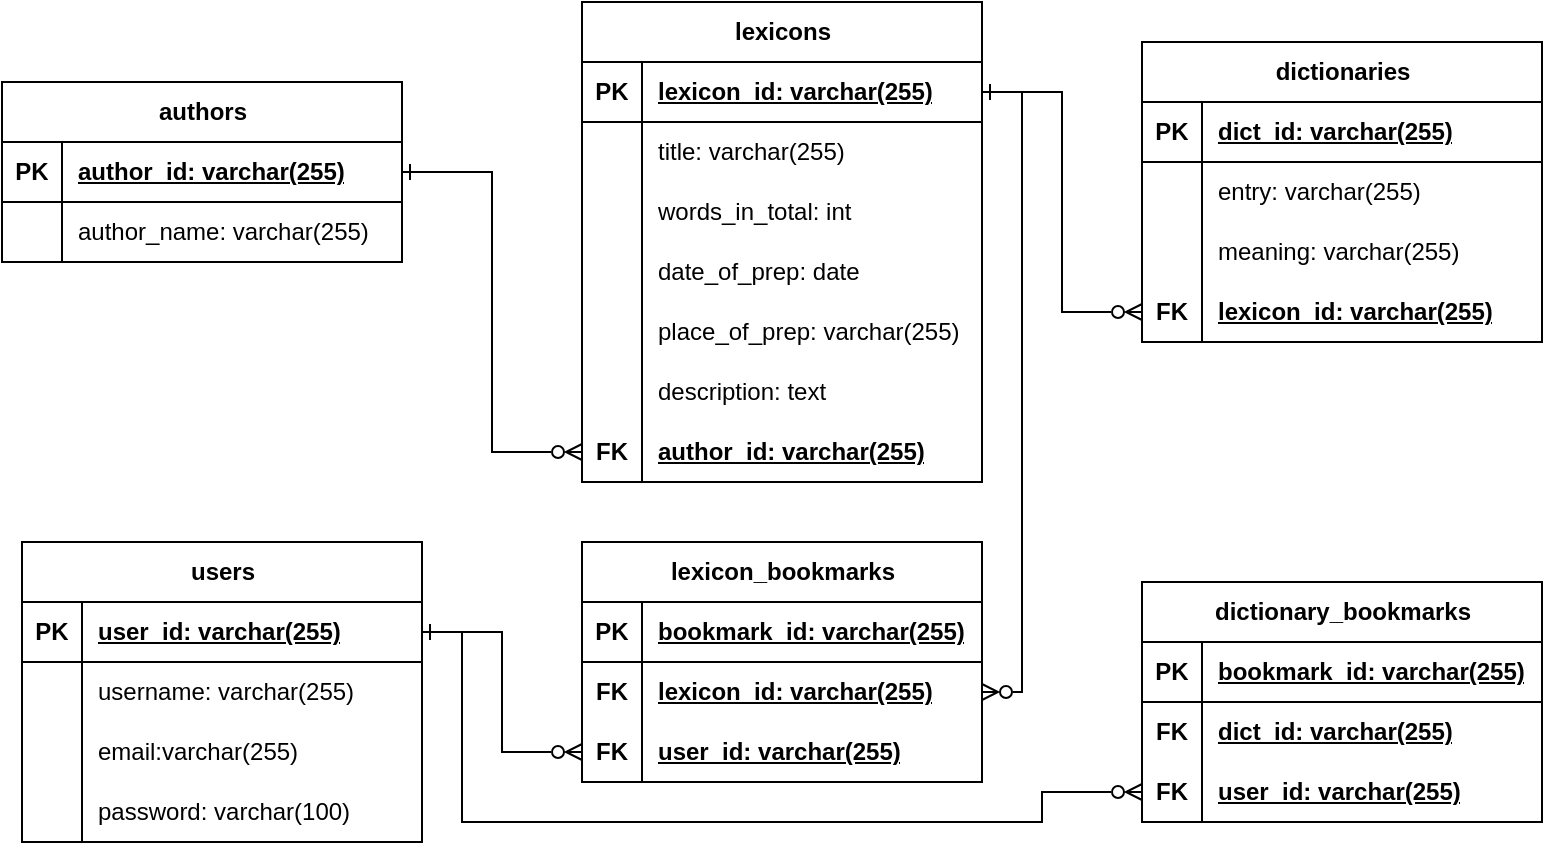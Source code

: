 <mxfile version="28.2.7">
  <diagram name="Page-1" id="uYg0fllvs_1tVPiMOKs2">
    <mxGraphModel dx="732" dy="550" grid="1" gridSize="10" guides="1" tooltips="1" connect="1" arrows="1" fold="1" page="1" pageScale="1" pageWidth="850" pageHeight="1100" math="0" shadow="0">
      <root>
        <mxCell id="0" />
        <mxCell id="1" parent="0" />
        <mxCell id="29PQmp10-y-F3QRtSfok-1" value="users" style="shape=table;startSize=30;container=1;collapsible=1;childLayout=tableLayout;fixedRows=1;rowLines=0;fontStyle=1;align=center;resizeLast=1;html=1;" parent="1" vertex="1">
          <mxGeometry x="50" y="340" width="200" height="150" as="geometry" />
        </mxCell>
        <mxCell id="29PQmp10-y-F3QRtSfok-2" value="" style="shape=tableRow;horizontal=0;startSize=0;swimlaneHead=0;swimlaneBody=0;fillColor=none;collapsible=0;dropTarget=0;points=[[0,0.5],[1,0.5]];portConstraint=eastwest;top=0;left=0;right=0;bottom=1;" parent="29PQmp10-y-F3QRtSfok-1" vertex="1">
          <mxGeometry y="30" width="200" height="30" as="geometry" />
        </mxCell>
        <mxCell id="29PQmp10-y-F3QRtSfok-3" value="PK" style="shape=partialRectangle;connectable=0;fillColor=none;top=0;left=0;bottom=0;right=0;fontStyle=1;overflow=hidden;whiteSpace=wrap;html=1;" parent="29PQmp10-y-F3QRtSfok-2" vertex="1">
          <mxGeometry width="30" height="30" as="geometry">
            <mxRectangle width="30" height="30" as="alternateBounds" />
          </mxGeometry>
        </mxCell>
        <mxCell id="29PQmp10-y-F3QRtSfok-4" value="user_id: varchar(255)" style="shape=partialRectangle;connectable=0;fillColor=none;top=0;left=0;bottom=0;right=0;align=left;spacingLeft=6;fontStyle=5;overflow=hidden;whiteSpace=wrap;html=1;" parent="29PQmp10-y-F3QRtSfok-2" vertex="1">
          <mxGeometry x="30" width="170" height="30" as="geometry">
            <mxRectangle width="170" height="30" as="alternateBounds" />
          </mxGeometry>
        </mxCell>
        <mxCell id="29PQmp10-y-F3QRtSfok-5" value="" style="shape=tableRow;horizontal=0;startSize=0;swimlaneHead=0;swimlaneBody=0;fillColor=none;collapsible=0;dropTarget=0;points=[[0,0.5],[1,0.5]];portConstraint=eastwest;top=0;left=0;right=0;bottom=0;" parent="29PQmp10-y-F3QRtSfok-1" vertex="1">
          <mxGeometry y="60" width="200" height="30" as="geometry" />
        </mxCell>
        <mxCell id="29PQmp10-y-F3QRtSfok-6" value="" style="shape=partialRectangle;connectable=0;fillColor=none;top=0;left=0;bottom=0;right=0;editable=1;overflow=hidden;whiteSpace=wrap;html=1;" parent="29PQmp10-y-F3QRtSfok-5" vertex="1">
          <mxGeometry width="30" height="30" as="geometry">
            <mxRectangle width="30" height="30" as="alternateBounds" />
          </mxGeometry>
        </mxCell>
        <mxCell id="29PQmp10-y-F3QRtSfok-7" value="username: varchar(255)" style="shape=partialRectangle;connectable=0;fillColor=none;top=0;left=0;bottom=0;right=0;align=left;spacingLeft=6;overflow=hidden;whiteSpace=wrap;html=1;" parent="29PQmp10-y-F3QRtSfok-5" vertex="1">
          <mxGeometry x="30" width="170" height="30" as="geometry">
            <mxRectangle width="170" height="30" as="alternateBounds" />
          </mxGeometry>
        </mxCell>
        <mxCell id="29PQmp10-y-F3QRtSfok-8" value="" style="shape=tableRow;horizontal=0;startSize=0;swimlaneHead=0;swimlaneBody=0;fillColor=none;collapsible=0;dropTarget=0;points=[[0,0.5],[1,0.5]];portConstraint=eastwest;top=0;left=0;right=0;bottom=0;" parent="29PQmp10-y-F3QRtSfok-1" vertex="1">
          <mxGeometry y="90" width="200" height="30" as="geometry" />
        </mxCell>
        <mxCell id="29PQmp10-y-F3QRtSfok-9" value="" style="shape=partialRectangle;connectable=0;fillColor=none;top=0;left=0;bottom=0;right=0;editable=1;overflow=hidden;whiteSpace=wrap;html=1;" parent="29PQmp10-y-F3QRtSfok-8" vertex="1">
          <mxGeometry width="30" height="30" as="geometry">
            <mxRectangle width="30" height="30" as="alternateBounds" />
          </mxGeometry>
        </mxCell>
        <mxCell id="29PQmp10-y-F3QRtSfok-10" value="email:varchar(255)" style="shape=partialRectangle;connectable=0;fillColor=none;top=0;left=0;bottom=0;right=0;align=left;spacingLeft=6;overflow=hidden;whiteSpace=wrap;html=1;" parent="29PQmp10-y-F3QRtSfok-8" vertex="1">
          <mxGeometry x="30" width="170" height="30" as="geometry">
            <mxRectangle width="170" height="30" as="alternateBounds" />
          </mxGeometry>
        </mxCell>
        <mxCell id="29PQmp10-y-F3QRtSfok-11" value="" style="shape=tableRow;horizontal=0;startSize=0;swimlaneHead=0;swimlaneBody=0;fillColor=none;collapsible=0;dropTarget=0;points=[[0,0.5],[1,0.5]];portConstraint=eastwest;top=0;left=0;right=0;bottom=0;" parent="29PQmp10-y-F3QRtSfok-1" vertex="1">
          <mxGeometry y="120" width="200" height="30" as="geometry" />
        </mxCell>
        <mxCell id="29PQmp10-y-F3QRtSfok-12" value="" style="shape=partialRectangle;connectable=0;fillColor=none;top=0;left=0;bottom=0;right=0;editable=1;overflow=hidden;whiteSpace=wrap;html=1;" parent="29PQmp10-y-F3QRtSfok-11" vertex="1">
          <mxGeometry width="30" height="30" as="geometry">
            <mxRectangle width="30" height="30" as="alternateBounds" />
          </mxGeometry>
        </mxCell>
        <mxCell id="29PQmp10-y-F3QRtSfok-13" value="password: varchar(100)" style="shape=partialRectangle;connectable=0;fillColor=none;top=0;left=0;bottom=0;right=0;align=left;spacingLeft=6;overflow=hidden;whiteSpace=wrap;html=1;" parent="29PQmp10-y-F3QRtSfok-11" vertex="1">
          <mxGeometry x="30" width="170" height="30" as="geometry">
            <mxRectangle width="170" height="30" as="alternateBounds" />
          </mxGeometry>
        </mxCell>
        <mxCell id="29PQmp10-y-F3QRtSfok-14" value="authors" style="shape=table;startSize=30;container=1;collapsible=1;childLayout=tableLayout;fixedRows=1;rowLines=0;fontStyle=1;align=center;resizeLast=1;html=1;" parent="1" vertex="1">
          <mxGeometry x="40" y="110" width="200" height="90" as="geometry" />
        </mxCell>
        <mxCell id="29PQmp10-y-F3QRtSfok-15" value="" style="shape=tableRow;horizontal=0;startSize=0;swimlaneHead=0;swimlaneBody=0;fillColor=none;collapsible=0;dropTarget=0;points=[[0,0.5],[1,0.5]];portConstraint=eastwest;top=0;left=0;right=0;bottom=1;" parent="29PQmp10-y-F3QRtSfok-14" vertex="1">
          <mxGeometry y="30" width="200" height="30" as="geometry" />
        </mxCell>
        <mxCell id="29PQmp10-y-F3QRtSfok-16" value="PK" style="shape=partialRectangle;connectable=0;fillColor=none;top=0;left=0;bottom=0;right=0;fontStyle=1;overflow=hidden;whiteSpace=wrap;html=1;" parent="29PQmp10-y-F3QRtSfok-15" vertex="1">
          <mxGeometry width="30" height="30" as="geometry">
            <mxRectangle width="30" height="30" as="alternateBounds" />
          </mxGeometry>
        </mxCell>
        <mxCell id="29PQmp10-y-F3QRtSfok-17" value="author_id: varchar(255)" style="shape=partialRectangle;connectable=0;fillColor=none;top=0;left=0;bottom=0;right=0;align=left;spacingLeft=6;fontStyle=5;overflow=hidden;whiteSpace=wrap;html=1;" parent="29PQmp10-y-F3QRtSfok-15" vertex="1">
          <mxGeometry x="30" width="170" height="30" as="geometry">
            <mxRectangle width="170" height="30" as="alternateBounds" />
          </mxGeometry>
        </mxCell>
        <mxCell id="29PQmp10-y-F3QRtSfok-18" value="" style="shape=tableRow;horizontal=0;startSize=0;swimlaneHead=0;swimlaneBody=0;fillColor=none;collapsible=0;dropTarget=0;points=[[0,0.5],[1,0.5]];portConstraint=eastwest;top=0;left=0;right=0;bottom=0;" parent="29PQmp10-y-F3QRtSfok-14" vertex="1">
          <mxGeometry y="60" width="200" height="30" as="geometry" />
        </mxCell>
        <mxCell id="29PQmp10-y-F3QRtSfok-19" value="" style="shape=partialRectangle;connectable=0;fillColor=none;top=0;left=0;bottom=0;right=0;editable=1;overflow=hidden;whiteSpace=wrap;html=1;" parent="29PQmp10-y-F3QRtSfok-18" vertex="1">
          <mxGeometry width="30" height="30" as="geometry">
            <mxRectangle width="30" height="30" as="alternateBounds" />
          </mxGeometry>
        </mxCell>
        <mxCell id="29PQmp10-y-F3QRtSfok-20" value="author_name: varchar(255)" style="shape=partialRectangle;connectable=0;fillColor=none;top=0;left=0;bottom=0;right=0;align=left;spacingLeft=6;overflow=hidden;whiteSpace=wrap;html=1;" parent="29PQmp10-y-F3QRtSfok-18" vertex="1">
          <mxGeometry x="30" width="170" height="30" as="geometry">
            <mxRectangle width="170" height="30" as="alternateBounds" />
          </mxGeometry>
        </mxCell>
        <mxCell id="29PQmp10-y-F3QRtSfok-27" value="lexicons" style="shape=table;startSize=30;container=1;collapsible=1;childLayout=tableLayout;fixedRows=1;rowLines=0;fontStyle=1;align=center;resizeLast=1;html=1;" parent="1" vertex="1">
          <mxGeometry x="330" y="70" width="200" height="240" as="geometry" />
        </mxCell>
        <mxCell id="29PQmp10-y-F3QRtSfok-28" value="" style="shape=tableRow;horizontal=0;startSize=0;swimlaneHead=0;swimlaneBody=0;fillColor=none;collapsible=0;dropTarget=0;points=[[0,0.5],[1,0.5]];portConstraint=eastwest;top=0;left=0;right=0;bottom=1;" parent="29PQmp10-y-F3QRtSfok-27" vertex="1">
          <mxGeometry y="30" width="200" height="30" as="geometry" />
        </mxCell>
        <mxCell id="29PQmp10-y-F3QRtSfok-29" value="PK" style="shape=partialRectangle;connectable=0;fillColor=none;top=0;left=0;bottom=0;right=0;fontStyle=1;overflow=hidden;whiteSpace=wrap;html=1;" parent="29PQmp10-y-F3QRtSfok-28" vertex="1">
          <mxGeometry width="30" height="30" as="geometry">
            <mxRectangle width="30" height="30" as="alternateBounds" />
          </mxGeometry>
        </mxCell>
        <mxCell id="29PQmp10-y-F3QRtSfok-30" value="lexicon_id: varchar(255)" style="shape=partialRectangle;connectable=0;fillColor=none;top=0;left=0;bottom=0;right=0;align=left;spacingLeft=6;fontStyle=5;overflow=hidden;whiteSpace=wrap;html=1;" parent="29PQmp10-y-F3QRtSfok-28" vertex="1">
          <mxGeometry x="30" width="170" height="30" as="geometry">
            <mxRectangle width="170" height="30" as="alternateBounds" />
          </mxGeometry>
        </mxCell>
        <mxCell id="29PQmp10-y-F3QRtSfok-31" value="" style="shape=tableRow;horizontal=0;startSize=0;swimlaneHead=0;swimlaneBody=0;fillColor=none;collapsible=0;dropTarget=0;points=[[0,0.5],[1,0.5]];portConstraint=eastwest;top=0;left=0;right=0;bottom=0;" parent="29PQmp10-y-F3QRtSfok-27" vertex="1">
          <mxGeometry y="60" width="200" height="30" as="geometry" />
        </mxCell>
        <mxCell id="29PQmp10-y-F3QRtSfok-32" value="" style="shape=partialRectangle;connectable=0;fillColor=none;top=0;left=0;bottom=0;right=0;editable=1;overflow=hidden;whiteSpace=wrap;html=1;" parent="29PQmp10-y-F3QRtSfok-31" vertex="1">
          <mxGeometry width="30" height="30" as="geometry">
            <mxRectangle width="30" height="30" as="alternateBounds" />
          </mxGeometry>
        </mxCell>
        <mxCell id="29PQmp10-y-F3QRtSfok-33" value="title: varchar(255)" style="shape=partialRectangle;connectable=0;fillColor=none;top=0;left=0;bottom=0;right=0;align=left;spacingLeft=6;overflow=hidden;whiteSpace=wrap;html=1;" parent="29PQmp10-y-F3QRtSfok-31" vertex="1">
          <mxGeometry x="30" width="170" height="30" as="geometry">
            <mxRectangle width="170" height="30" as="alternateBounds" />
          </mxGeometry>
        </mxCell>
        <mxCell id="29PQmp10-y-F3QRtSfok-34" value="" style="shape=tableRow;horizontal=0;startSize=0;swimlaneHead=0;swimlaneBody=0;fillColor=none;collapsible=0;dropTarget=0;points=[[0,0.5],[1,0.5]];portConstraint=eastwest;top=0;left=0;right=0;bottom=0;" parent="29PQmp10-y-F3QRtSfok-27" vertex="1">
          <mxGeometry y="90" width="200" height="30" as="geometry" />
        </mxCell>
        <mxCell id="29PQmp10-y-F3QRtSfok-35" value="" style="shape=partialRectangle;connectable=0;fillColor=none;top=0;left=0;bottom=0;right=0;editable=1;overflow=hidden;whiteSpace=wrap;html=1;" parent="29PQmp10-y-F3QRtSfok-34" vertex="1">
          <mxGeometry width="30" height="30" as="geometry">
            <mxRectangle width="30" height="30" as="alternateBounds" />
          </mxGeometry>
        </mxCell>
        <mxCell id="29PQmp10-y-F3QRtSfok-36" value="words_in_total: int" style="shape=partialRectangle;connectable=0;fillColor=none;top=0;left=0;bottom=0;right=0;align=left;spacingLeft=6;overflow=hidden;whiteSpace=wrap;html=1;" parent="29PQmp10-y-F3QRtSfok-34" vertex="1">
          <mxGeometry x="30" width="170" height="30" as="geometry">
            <mxRectangle width="170" height="30" as="alternateBounds" />
          </mxGeometry>
        </mxCell>
        <mxCell id="29PQmp10-y-F3QRtSfok-37" value="" style="shape=tableRow;horizontal=0;startSize=0;swimlaneHead=0;swimlaneBody=0;fillColor=none;collapsible=0;dropTarget=0;points=[[0,0.5],[1,0.5]];portConstraint=eastwest;top=0;left=0;right=0;bottom=0;" parent="29PQmp10-y-F3QRtSfok-27" vertex="1">
          <mxGeometry y="120" width="200" height="30" as="geometry" />
        </mxCell>
        <mxCell id="29PQmp10-y-F3QRtSfok-38" value="" style="shape=partialRectangle;connectable=0;fillColor=none;top=0;left=0;bottom=0;right=0;editable=1;overflow=hidden;whiteSpace=wrap;html=1;" parent="29PQmp10-y-F3QRtSfok-37" vertex="1">
          <mxGeometry width="30" height="30" as="geometry">
            <mxRectangle width="30" height="30" as="alternateBounds" />
          </mxGeometry>
        </mxCell>
        <mxCell id="29PQmp10-y-F3QRtSfok-39" value="date_of_prep: date" style="shape=partialRectangle;connectable=0;fillColor=none;top=0;left=0;bottom=0;right=0;align=left;spacingLeft=6;overflow=hidden;whiteSpace=wrap;html=1;" parent="29PQmp10-y-F3QRtSfok-37" vertex="1">
          <mxGeometry x="30" width="170" height="30" as="geometry">
            <mxRectangle width="170" height="30" as="alternateBounds" />
          </mxGeometry>
        </mxCell>
        <mxCell id="29PQmp10-y-F3QRtSfok-40" style="shape=tableRow;horizontal=0;startSize=0;swimlaneHead=0;swimlaneBody=0;fillColor=none;collapsible=0;dropTarget=0;points=[[0,0.5],[1,0.5]];portConstraint=eastwest;top=0;left=0;right=0;bottom=0;" parent="29PQmp10-y-F3QRtSfok-27" vertex="1">
          <mxGeometry y="150" width="200" height="30" as="geometry" />
        </mxCell>
        <mxCell id="29PQmp10-y-F3QRtSfok-41" style="shape=partialRectangle;connectable=0;fillColor=none;top=0;left=0;bottom=0;right=0;editable=1;overflow=hidden;whiteSpace=wrap;html=1;" parent="29PQmp10-y-F3QRtSfok-40" vertex="1">
          <mxGeometry width="30" height="30" as="geometry">
            <mxRectangle width="30" height="30" as="alternateBounds" />
          </mxGeometry>
        </mxCell>
        <mxCell id="29PQmp10-y-F3QRtSfok-42" value="place_of_prep: varchar(255)" style="shape=partialRectangle;connectable=0;fillColor=none;top=0;left=0;bottom=0;right=0;align=left;spacingLeft=6;overflow=hidden;whiteSpace=wrap;html=1;" parent="29PQmp10-y-F3QRtSfok-40" vertex="1">
          <mxGeometry x="30" width="170" height="30" as="geometry">
            <mxRectangle width="170" height="30" as="alternateBounds" />
          </mxGeometry>
        </mxCell>
        <mxCell id="4zpst2MDF603KDhvP8NI-1" style="shape=tableRow;horizontal=0;startSize=0;swimlaneHead=0;swimlaneBody=0;fillColor=none;collapsible=0;dropTarget=0;points=[[0,0.5],[1,0.5]];portConstraint=eastwest;top=0;left=0;right=0;bottom=0;" parent="29PQmp10-y-F3QRtSfok-27" vertex="1">
          <mxGeometry y="180" width="200" height="30" as="geometry" />
        </mxCell>
        <mxCell id="4zpst2MDF603KDhvP8NI-2" style="shape=partialRectangle;connectable=0;fillColor=none;top=0;left=0;bottom=0;right=0;editable=1;overflow=hidden;whiteSpace=wrap;html=1;" parent="4zpst2MDF603KDhvP8NI-1" vertex="1">
          <mxGeometry width="30" height="30" as="geometry">
            <mxRectangle width="30" height="30" as="alternateBounds" />
          </mxGeometry>
        </mxCell>
        <mxCell id="4zpst2MDF603KDhvP8NI-3" value="description: text" style="shape=partialRectangle;connectable=0;fillColor=none;top=0;left=0;bottom=0;right=0;align=left;spacingLeft=6;overflow=hidden;whiteSpace=wrap;html=1;" parent="4zpst2MDF603KDhvP8NI-1" vertex="1">
          <mxGeometry x="30" width="170" height="30" as="geometry">
            <mxRectangle width="170" height="30" as="alternateBounds" />
          </mxGeometry>
        </mxCell>
        <mxCell id="29PQmp10-y-F3QRtSfok-43" style="shape=tableRow;horizontal=0;startSize=0;swimlaneHead=0;swimlaneBody=0;fillColor=none;collapsible=0;dropTarget=0;points=[[0,0.5],[1,0.5]];portConstraint=eastwest;top=0;left=0;right=0;bottom=0;" parent="29PQmp10-y-F3QRtSfok-27" vertex="1">
          <mxGeometry y="210" width="200" height="30" as="geometry" />
        </mxCell>
        <mxCell id="29PQmp10-y-F3QRtSfok-44" value="&lt;b&gt;FK&lt;/b&gt;" style="shape=partialRectangle;connectable=0;fillColor=none;top=0;left=0;bottom=0;right=0;editable=1;overflow=hidden;whiteSpace=wrap;html=1;" parent="29PQmp10-y-F3QRtSfok-43" vertex="1">
          <mxGeometry width="30" height="30" as="geometry">
            <mxRectangle width="30" height="30" as="alternateBounds" />
          </mxGeometry>
        </mxCell>
        <mxCell id="29PQmp10-y-F3QRtSfok-45" value="&lt;b&gt;&lt;u&gt;author_id: varchar(255)&lt;/u&gt;&lt;/b&gt;" style="shape=partialRectangle;connectable=0;fillColor=none;top=0;left=0;bottom=0;right=0;align=left;spacingLeft=6;overflow=hidden;whiteSpace=wrap;html=1;" parent="29PQmp10-y-F3QRtSfok-43" vertex="1">
          <mxGeometry x="30" width="170" height="30" as="geometry">
            <mxRectangle width="170" height="30" as="alternateBounds" />
          </mxGeometry>
        </mxCell>
        <mxCell id="29PQmp10-y-F3QRtSfok-65" value="dictionaries" style="shape=table;startSize=30;container=1;collapsible=1;childLayout=tableLayout;fixedRows=1;rowLines=0;fontStyle=1;align=center;resizeLast=1;html=1;" parent="1" vertex="1">
          <mxGeometry x="610" y="90" width="200" height="150" as="geometry" />
        </mxCell>
        <mxCell id="29PQmp10-y-F3QRtSfok-66" value="" style="shape=tableRow;horizontal=0;startSize=0;swimlaneHead=0;swimlaneBody=0;fillColor=none;collapsible=0;dropTarget=0;points=[[0,0.5],[1,0.5]];portConstraint=eastwest;top=0;left=0;right=0;bottom=1;" parent="29PQmp10-y-F3QRtSfok-65" vertex="1">
          <mxGeometry y="30" width="200" height="30" as="geometry" />
        </mxCell>
        <mxCell id="29PQmp10-y-F3QRtSfok-67" value="PK" style="shape=partialRectangle;connectable=0;fillColor=none;top=0;left=0;bottom=0;right=0;fontStyle=1;overflow=hidden;whiteSpace=wrap;html=1;" parent="29PQmp10-y-F3QRtSfok-66" vertex="1">
          <mxGeometry width="30" height="30" as="geometry">
            <mxRectangle width="30" height="30" as="alternateBounds" />
          </mxGeometry>
        </mxCell>
        <mxCell id="29PQmp10-y-F3QRtSfok-68" value="dict_id: varchar(255)" style="shape=partialRectangle;connectable=0;fillColor=none;top=0;left=0;bottom=0;right=0;align=left;spacingLeft=6;fontStyle=5;overflow=hidden;whiteSpace=wrap;html=1;" parent="29PQmp10-y-F3QRtSfok-66" vertex="1">
          <mxGeometry x="30" width="170" height="30" as="geometry">
            <mxRectangle width="170" height="30" as="alternateBounds" />
          </mxGeometry>
        </mxCell>
        <mxCell id="29PQmp10-y-F3QRtSfok-69" value="" style="shape=tableRow;horizontal=0;startSize=0;swimlaneHead=0;swimlaneBody=0;fillColor=none;collapsible=0;dropTarget=0;points=[[0,0.5],[1,0.5]];portConstraint=eastwest;top=0;left=0;right=0;bottom=0;" parent="29PQmp10-y-F3QRtSfok-65" vertex="1">
          <mxGeometry y="60" width="200" height="30" as="geometry" />
        </mxCell>
        <mxCell id="29PQmp10-y-F3QRtSfok-70" value="" style="shape=partialRectangle;connectable=0;fillColor=none;top=0;left=0;bottom=0;right=0;editable=1;overflow=hidden;whiteSpace=wrap;html=1;" parent="29PQmp10-y-F3QRtSfok-69" vertex="1">
          <mxGeometry width="30" height="30" as="geometry">
            <mxRectangle width="30" height="30" as="alternateBounds" />
          </mxGeometry>
        </mxCell>
        <mxCell id="29PQmp10-y-F3QRtSfok-71" value="entry: varchar(255)" style="shape=partialRectangle;connectable=0;fillColor=none;top=0;left=0;bottom=0;right=0;align=left;spacingLeft=6;overflow=hidden;whiteSpace=wrap;html=1;" parent="29PQmp10-y-F3QRtSfok-69" vertex="1">
          <mxGeometry x="30" width="170" height="30" as="geometry">
            <mxRectangle width="170" height="30" as="alternateBounds" />
          </mxGeometry>
        </mxCell>
        <mxCell id="29PQmp10-y-F3QRtSfok-72" value="" style="shape=tableRow;horizontal=0;startSize=0;swimlaneHead=0;swimlaneBody=0;fillColor=none;collapsible=0;dropTarget=0;points=[[0,0.5],[1,0.5]];portConstraint=eastwest;top=0;left=0;right=0;bottom=0;" parent="29PQmp10-y-F3QRtSfok-65" vertex="1">
          <mxGeometry y="90" width="200" height="30" as="geometry" />
        </mxCell>
        <mxCell id="29PQmp10-y-F3QRtSfok-73" value="" style="shape=partialRectangle;connectable=0;fillColor=none;top=0;left=0;bottom=0;right=0;editable=1;overflow=hidden;whiteSpace=wrap;html=1;" parent="29PQmp10-y-F3QRtSfok-72" vertex="1">
          <mxGeometry width="30" height="30" as="geometry">
            <mxRectangle width="30" height="30" as="alternateBounds" />
          </mxGeometry>
        </mxCell>
        <mxCell id="29PQmp10-y-F3QRtSfok-74" value="meaning: varchar(255)" style="shape=partialRectangle;connectable=0;fillColor=none;top=0;left=0;bottom=0;right=0;align=left;spacingLeft=6;overflow=hidden;whiteSpace=wrap;html=1;" parent="29PQmp10-y-F3QRtSfok-72" vertex="1">
          <mxGeometry x="30" width="170" height="30" as="geometry">
            <mxRectangle width="170" height="30" as="alternateBounds" />
          </mxGeometry>
        </mxCell>
        <mxCell id="29PQmp10-y-F3QRtSfok-81" style="shape=tableRow;horizontal=0;startSize=0;swimlaneHead=0;swimlaneBody=0;fillColor=none;collapsible=0;dropTarget=0;points=[[0,0.5],[1,0.5]];portConstraint=eastwest;top=0;left=0;right=0;bottom=0;" parent="29PQmp10-y-F3QRtSfok-65" vertex="1">
          <mxGeometry y="120" width="200" height="30" as="geometry" />
        </mxCell>
        <mxCell id="29PQmp10-y-F3QRtSfok-82" value="&lt;b&gt;FK&lt;/b&gt;" style="shape=partialRectangle;connectable=0;fillColor=none;top=0;left=0;bottom=0;right=0;editable=1;overflow=hidden;whiteSpace=wrap;html=1;" parent="29PQmp10-y-F3QRtSfok-81" vertex="1">
          <mxGeometry width="30" height="30" as="geometry">
            <mxRectangle width="30" height="30" as="alternateBounds" />
          </mxGeometry>
        </mxCell>
        <mxCell id="29PQmp10-y-F3QRtSfok-83" value="&lt;b&gt;&lt;u&gt;lexicon_id: varchar(255)&lt;/u&gt;&lt;/b&gt;" style="shape=partialRectangle;connectable=0;fillColor=none;top=0;left=0;bottom=0;right=0;align=left;spacingLeft=6;overflow=hidden;whiteSpace=wrap;html=1;" parent="29PQmp10-y-F3QRtSfok-81" vertex="1">
          <mxGeometry x="30" width="170" height="30" as="geometry">
            <mxRectangle width="170" height="30" as="alternateBounds" />
          </mxGeometry>
        </mxCell>
        <mxCell id="29PQmp10-y-F3QRtSfok-87" value="lexicon_bookmarks" style="shape=table;startSize=30;container=1;collapsible=1;childLayout=tableLayout;fixedRows=1;rowLines=0;fontStyle=1;align=center;resizeLast=1;html=1;" parent="1" vertex="1">
          <mxGeometry x="330" y="340" width="200" height="120" as="geometry" />
        </mxCell>
        <mxCell id="29PQmp10-y-F3QRtSfok-88" value="" style="shape=tableRow;horizontal=0;startSize=0;swimlaneHead=0;swimlaneBody=0;fillColor=none;collapsible=0;dropTarget=0;points=[[0,0.5],[1,0.5]];portConstraint=eastwest;top=0;left=0;right=0;bottom=1;" parent="29PQmp10-y-F3QRtSfok-87" vertex="1">
          <mxGeometry y="30" width="200" height="30" as="geometry" />
        </mxCell>
        <mxCell id="29PQmp10-y-F3QRtSfok-89" value="PK" style="shape=partialRectangle;connectable=0;fillColor=none;top=0;left=0;bottom=0;right=0;fontStyle=1;overflow=hidden;whiteSpace=wrap;html=1;" parent="29PQmp10-y-F3QRtSfok-88" vertex="1">
          <mxGeometry width="30" height="30" as="geometry">
            <mxRectangle width="30" height="30" as="alternateBounds" />
          </mxGeometry>
        </mxCell>
        <mxCell id="29PQmp10-y-F3QRtSfok-90" value="bookmark_id: varchar(255)" style="shape=partialRectangle;connectable=0;fillColor=none;top=0;left=0;bottom=0;right=0;align=left;spacingLeft=6;fontStyle=5;overflow=hidden;whiteSpace=wrap;html=1;" parent="29PQmp10-y-F3QRtSfok-88" vertex="1">
          <mxGeometry x="30" width="170" height="30" as="geometry">
            <mxRectangle width="170" height="30" as="alternateBounds" />
          </mxGeometry>
        </mxCell>
        <mxCell id="29PQmp10-y-F3QRtSfok-97" style="shape=tableRow;horizontal=0;startSize=0;swimlaneHead=0;swimlaneBody=0;fillColor=none;collapsible=0;dropTarget=0;points=[[0,0.5],[1,0.5]];portConstraint=eastwest;top=0;left=0;right=0;bottom=0;" parent="29PQmp10-y-F3QRtSfok-87" vertex="1">
          <mxGeometry y="60" width="200" height="30" as="geometry" />
        </mxCell>
        <mxCell id="29PQmp10-y-F3QRtSfok-98" value="&lt;b&gt;FK&lt;/b&gt;" style="shape=partialRectangle;connectable=0;fillColor=none;top=0;left=0;bottom=0;right=0;editable=1;overflow=hidden;whiteSpace=wrap;html=1;" parent="29PQmp10-y-F3QRtSfok-97" vertex="1">
          <mxGeometry width="30" height="30" as="geometry">
            <mxRectangle width="30" height="30" as="alternateBounds" />
          </mxGeometry>
        </mxCell>
        <mxCell id="29PQmp10-y-F3QRtSfok-99" value="&lt;b&gt;&lt;u&gt;lexicon_id: varchar(255)&lt;/u&gt;&lt;/b&gt;" style="shape=partialRectangle;connectable=0;fillColor=none;top=0;left=0;bottom=0;right=0;align=left;spacingLeft=6;overflow=hidden;whiteSpace=wrap;html=1;" parent="29PQmp10-y-F3QRtSfok-97" vertex="1">
          <mxGeometry x="30" width="170" height="30" as="geometry">
            <mxRectangle width="170" height="30" as="alternateBounds" />
          </mxGeometry>
        </mxCell>
        <mxCell id="F0DRT_y3EooDZ-XXtAa5-1" style="shape=tableRow;horizontal=0;startSize=0;swimlaneHead=0;swimlaneBody=0;fillColor=none;collapsible=0;dropTarget=0;points=[[0,0.5],[1,0.5]];portConstraint=eastwest;top=0;left=0;right=0;bottom=0;" parent="29PQmp10-y-F3QRtSfok-87" vertex="1">
          <mxGeometry y="90" width="200" height="30" as="geometry" />
        </mxCell>
        <mxCell id="F0DRT_y3EooDZ-XXtAa5-2" value="&lt;b&gt;FK&lt;/b&gt;" style="shape=partialRectangle;connectable=0;fillColor=none;top=0;left=0;bottom=0;right=0;editable=1;overflow=hidden;whiteSpace=wrap;html=1;" parent="F0DRT_y3EooDZ-XXtAa5-1" vertex="1">
          <mxGeometry width="30" height="30" as="geometry">
            <mxRectangle width="30" height="30" as="alternateBounds" />
          </mxGeometry>
        </mxCell>
        <mxCell id="F0DRT_y3EooDZ-XXtAa5-3" value="&lt;b&gt;&lt;u&gt;user_id: varchar(255)&lt;/u&gt;&lt;/b&gt;" style="shape=partialRectangle;connectable=0;fillColor=none;top=0;left=0;bottom=0;right=0;align=left;spacingLeft=6;overflow=hidden;whiteSpace=wrap;html=1;" parent="F0DRT_y3EooDZ-XXtAa5-1" vertex="1">
          <mxGeometry x="30" width="170" height="30" as="geometry">
            <mxRectangle width="170" height="30" as="alternateBounds" />
          </mxGeometry>
        </mxCell>
        <mxCell id="F0DRT_y3EooDZ-XXtAa5-4" style="edgeStyle=orthogonalEdgeStyle;rounded=0;orthogonalLoop=1;jettySize=auto;html=1;exitX=1;exitY=0.5;exitDx=0;exitDy=0;entryX=0;entryY=0.5;entryDx=0;entryDy=0;endArrow=ERzeroToMany;endFill=0;startArrow=ERone;startFill=0;" parent="1" source="29PQmp10-y-F3QRtSfok-15" target="29PQmp10-y-F3QRtSfok-43" edge="1">
          <mxGeometry relative="1" as="geometry" />
        </mxCell>
        <mxCell id="F0DRT_y3EooDZ-XXtAa5-5" style="edgeStyle=orthogonalEdgeStyle;rounded=0;orthogonalLoop=1;jettySize=auto;html=1;exitX=1;exitY=0.5;exitDx=0;exitDy=0;entryX=0;entryY=0.5;entryDx=0;entryDy=0;startArrow=ERone;startFill=0;endArrow=ERzeroToMany;endFill=0;" parent="1" source="29PQmp10-y-F3QRtSfok-28" target="29PQmp10-y-F3QRtSfok-81" edge="1">
          <mxGeometry relative="1" as="geometry" />
        </mxCell>
        <mxCell id="F0DRT_y3EooDZ-XXtAa5-6" style="edgeStyle=orthogonalEdgeStyle;rounded=0;orthogonalLoop=1;jettySize=auto;html=1;exitX=1;exitY=0.5;exitDx=0;exitDy=0;entryX=1;entryY=0.5;entryDx=0;entryDy=0;endArrow=ERzeroToMany;endFill=0;startArrow=ERone;startFill=0;" parent="1" source="29PQmp10-y-F3QRtSfok-28" target="29PQmp10-y-F3QRtSfok-97" edge="1">
          <mxGeometry relative="1" as="geometry" />
        </mxCell>
        <mxCell id="F0DRT_y3EooDZ-XXtAa5-7" style="edgeStyle=orthogonalEdgeStyle;rounded=0;orthogonalLoop=1;jettySize=auto;html=1;exitX=1;exitY=0.5;exitDx=0;exitDy=0;entryX=0;entryY=0.5;entryDx=0;entryDy=0;startArrow=ERone;startFill=0;endArrow=ERzeroToMany;endFill=0;" parent="1" source="29PQmp10-y-F3QRtSfok-2" target="F0DRT_y3EooDZ-XXtAa5-1" edge="1">
          <mxGeometry relative="1" as="geometry" />
        </mxCell>
        <mxCell id="F0DRT_y3EooDZ-XXtAa5-8" value="dictionary_bookmarks" style="shape=table;startSize=30;container=1;collapsible=1;childLayout=tableLayout;fixedRows=1;rowLines=0;fontStyle=1;align=center;resizeLast=1;html=1;" parent="1" vertex="1">
          <mxGeometry x="610" y="360" width="200" height="120" as="geometry" />
        </mxCell>
        <mxCell id="F0DRT_y3EooDZ-XXtAa5-9" value="" style="shape=tableRow;horizontal=0;startSize=0;swimlaneHead=0;swimlaneBody=0;fillColor=none;collapsible=0;dropTarget=0;points=[[0,0.5],[1,0.5]];portConstraint=eastwest;top=0;left=0;right=0;bottom=1;" parent="F0DRT_y3EooDZ-XXtAa5-8" vertex="1">
          <mxGeometry y="30" width="200" height="30" as="geometry" />
        </mxCell>
        <mxCell id="F0DRT_y3EooDZ-XXtAa5-10" value="PK" style="shape=partialRectangle;connectable=0;fillColor=none;top=0;left=0;bottom=0;right=0;fontStyle=1;overflow=hidden;whiteSpace=wrap;html=1;" parent="F0DRT_y3EooDZ-XXtAa5-9" vertex="1">
          <mxGeometry width="30" height="30" as="geometry">
            <mxRectangle width="30" height="30" as="alternateBounds" />
          </mxGeometry>
        </mxCell>
        <mxCell id="F0DRT_y3EooDZ-XXtAa5-11" value="bookmark_id: varchar(255)" style="shape=partialRectangle;connectable=0;fillColor=none;top=0;left=0;bottom=0;right=0;align=left;spacingLeft=6;fontStyle=5;overflow=hidden;whiteSpace=wrap;html=1;" parent="F0DRT_y3EooDZ-XXtAa5-9" vertex="1">
          <mxGeometry x="30" width="170" height="30" as="geometry">
            <mxRectangle width="170" height="30" as="alternateBounds" />
          </mxGeometry>
        </mxCell>
        <mxCell id="F0DRT_y3EooDZ-XXtAa5-12" style="shape=tableRow;horizontal=0;startSize=0;swimlaneHead=0;swimlaneBody=0;fillColor=none;collapsible=0;dropTarget=0;points=[[0,0.5],[1,0.5]];portConstraint=eastwest;top=0;left=0;right=0;bottom=0;" parent="F0DRT_y3EooDZ-XXtAa5-8" vertex="1">
          <mxGeometry y="60" width="200" height="30" as="geometry" />
        </mxCell>
        <mxCell id="F0DRT_y3EooDZ-XXtAa5-13" value="&lt;b&gt;FK&lt;/b&gt;" style="shape=partialRectangle;connectable=0;fillColor=none;top=0;left=0;bottom=0;right=0;editable=1;overflow=hidden;whiteSpace=wrap;html=1;" parent="F0DRT_y3EooDZ-XXtAa5-12" vertex="1">
          <mxGeometry width="30" height="30" as="geometry">
            <mxRectangle width="30" height="30" as="alternateBounds" />
          </mxGeometry>
        </mxCell>
        <mxCell id="F0DRT_y3EooDZ-XXtAa5-14" value="&lt;b&gt;&lt;u&gt;dict_id: varchar(255)&lt;/u&gt;&lt;/b&gt;" style="shape=partialRectangle;connectable=0;fillColor=none;top=0;left=0;bottom=0;right=0;align=left;spacingLeft=6;overflow=hidden;whiteSpace=wrap;html=1;" parent="F0DRT_y3EooDZ-XXtAa5-12" vertex="1">
          <mxGeometry x="30" width="170" height="30" as="geometry">
            <mxRectangle width="170" height="30" as="alternateBounds" />
          </mxGeometry>
        </mxCell>
        <mxCell id="F0DRT_y3EooDZ-XXtAa5-15" style="shape=tableRow;horizontal=0;startSize=0;swimlaneHead=0;swimlaneBody=0;fillColor=none;collapsible=0;dropTarget=0;points=[[0,0.5],[1,0.5]];portConstraint=eastwest;top=0;left=0;right=0;bottom=0;" parent="F0DRT_y3EooDZ-XXtAa5-8" vertex="1">
          <mxGeometry y="90" width="200" height="30" as="geometry" />
        </mxCell>
        <mxCell id="F0DRT_y3EooDZ-XXtAa5-16" value="&lt;b&gt;FK&lt;/b&gt;" style="shape=partialRectangle;connectable=0;fillColor=none;top=0;left=0;bottom=0;right=0;editable=1;overflow=hidden;whiteSpace=wrap;html=1;" parent="F0DRT_y3EooDZ-XXtAa5-15" vertex="1">
          <mxGeometry width="30" height="30" as="geometry">
            <mxRectangle width="30" height="30" as="alternateBounds" />
          </mxGeometry>
        </mxCell>
        <mxCell id="F0DRT_y3EooDZ-XXtAa5-17" value="&lt;b&gt;&lt;u&gt;user_id: varchar(255)&lt;/u&gt;&lt;/b&gt;" style="shape=partialRectangle;connectable=0;fillColor=none;top=0;left=0;bottom=0;right=0;align=left;spacingLeft=6;overflow=hidden;whiteSpace=wrap;html=1;" parent="F0DRT_y3EooDZ-XXtAa5-15" vertex="1">
          <mxGeometry x="30" width="170" height="30" as="geometry">
            <mxRectangle width="170" height="30" as="alternateBounds" />
          </mxGeometry>
        </mxCell>
        <mxCell id="F0DRT_y3EooDZ-XXtAa5-18" style="edgeStyle=orthogonalEdgeStyle;rounded=0;orthogonalLoop=1;jettySize=auto;html=1;exitX=1;exitY=0.5;exitDx=0;exitDy=0;entryX=0;entryY=0.5;entryDx=0;entryDy=0;endArrow=ERzeroToMany;endFill=0;startArrow=ERone;startFill=0;" parent="1" source="29PQmp10-y-F3QRtSfok-2" target="F0DRT_y3EooDZ-XXtAa5-15" edge="1">
          <mxGeometry relative="1" as="geometry">
            <Array as="points">
              <mxPoint x="270" y="385" />
              <mxPoint x="270" y="480" />
              <mxPoint x="560" y="480" />
              <mxPoint x="560" y="465" />
            </Array>
          </mxGeometry>
        </mxCell>
      </root>
    </mxGraphModel>
  </diagram>
</mxfile>
